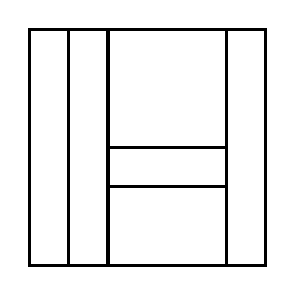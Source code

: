 \begin{tikzpicture}[very thick, scale=.5]
    \draw (0,0) rectangle (1,6);
    \draw (1,0) rectangle (2,6);
    \draw (2,3) rectangle (5,6);
    \draw (2,2) rectangle (5,3);
    \draw (2,0) rectangle (5,2);
    \draw (5,0) rectangle (6,6);
\end{tikzpicture}
